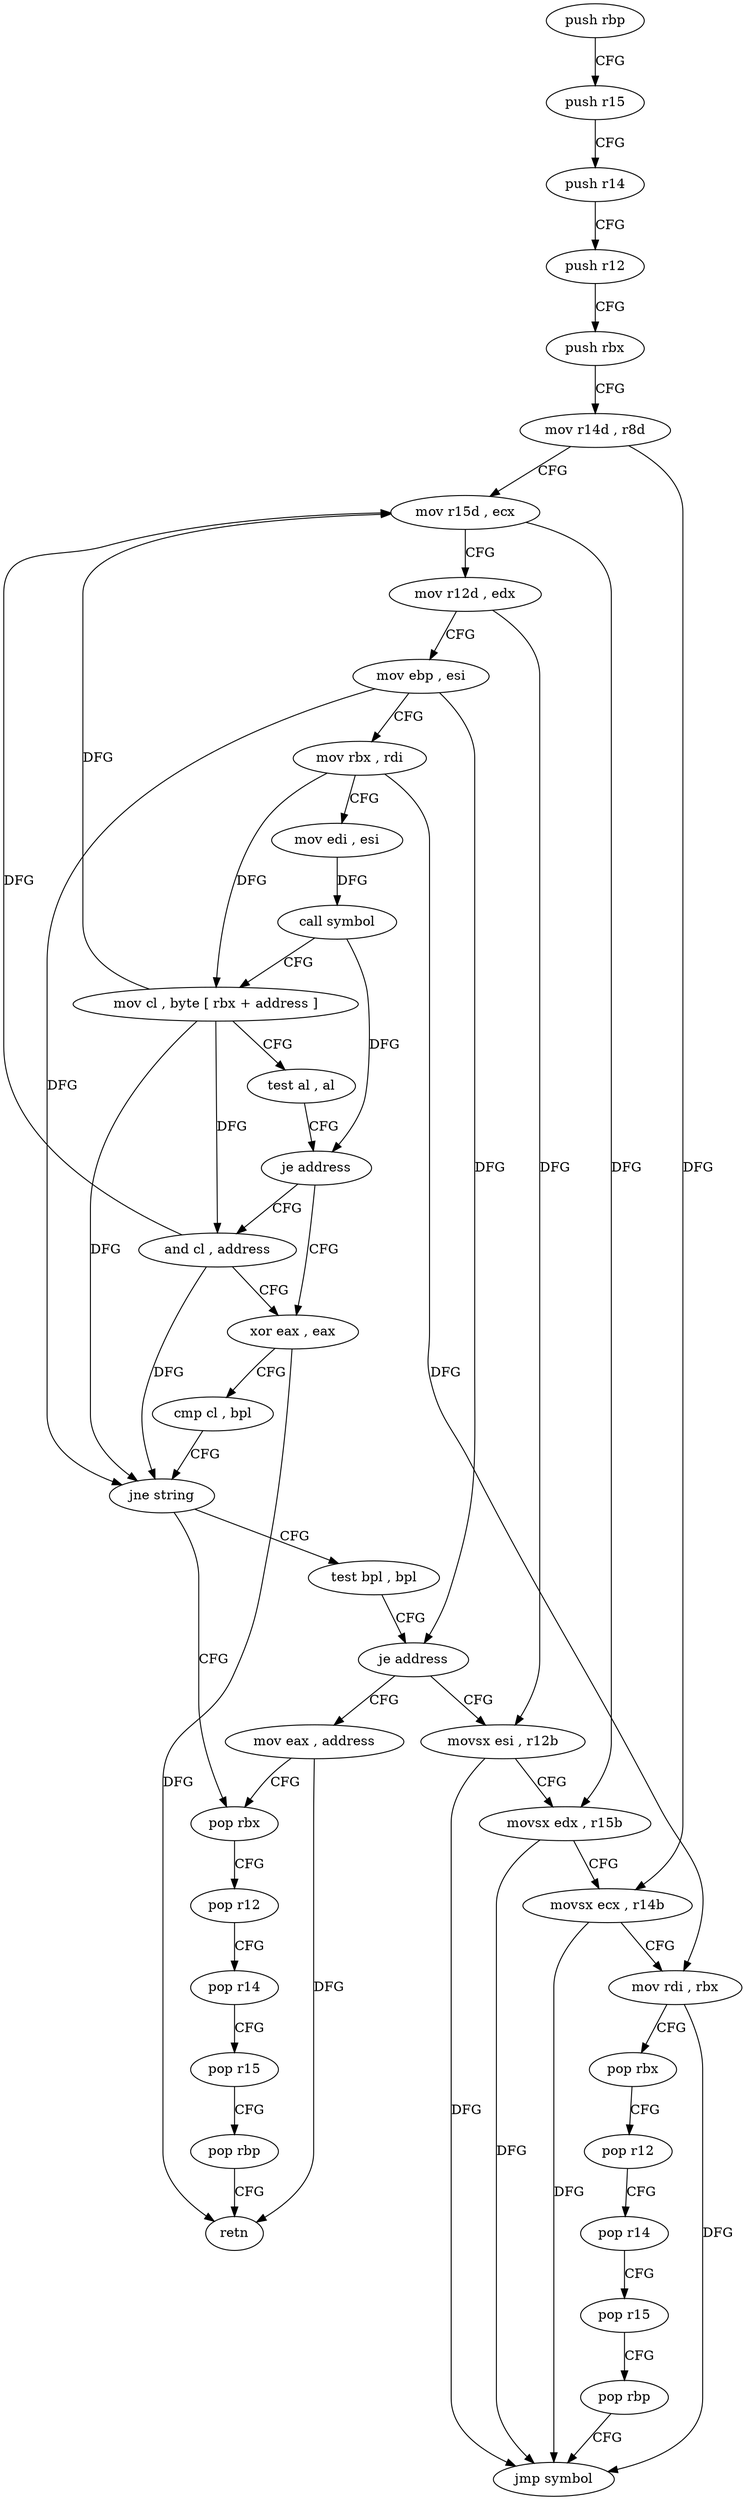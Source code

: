 digraph "func" {
"4212192" [label = "push rbp" ]
"4212193" [label = "push r15" ]
"4212195" [label = "push r14" ]
"4212197" [label = "push r12" ]
"4212199" [label = "push rbx" ]
"4212200" [label = "mov r14d , r8d" ]
"4212203" [label = "mov r15d , ecx" ]
"4212206" [label = "mov r12d , edx" ]
"4212209" [label = "mov ebp , esi" ]
"4212211" [label = "mov rbx , rdi" ]
"4212214" [label = "mov edi , esi" ]
"4212216" [label = "call symbol" ]
"4212221" [label = "mov cl , byte [ rbx + address ]" ]
"4212224" [label = "test al , al" ]
"4212226" [label = "je address" ]
"4212231" [label = "xor eax , eax" ]
"4212228" [label = "and cl , address" ]
"4212233" [label = "cmp cl , bpl" ]
"4212236" [label = "jne string" ]
"4212273" [label = "pop rbx" ]
"4212238" [label = "test bpl , bpl" ]
"4212274" [label = "pop r12" ]
"4212276" [label = "pop r14" ]
"4212278" [label = "pop r15" ]
"4212280" [label = "pop rbp" ]
"4212281" [label = "retn" ]
"4212241" [label = "je address" ]
"4212268" [label = "mov eax , address" ]
"4212243" [label = "movsx esi , r12b" ]
"4212247" [label = "movsx edx , r15b" ]
"4212251" [label = "movsx ecx , r14b" ]
"4212255" [label = "mov rdi , rbx" ]
"4212258" [label = "pop rbx" ]
"4212259" [label = "pop r12" ]
"4212261" [label = "pop r14" ]
"4212263" [label = "pop r15" ]
"4212265" [label = "pop rbp" ]
"4212266" [label = "jmp symbol" ]
"4212192" -> "4212193" [ label = "CFG" ]
"4212193" -> "4212195" [ label = "CFG" ]
"4212195" -> "4212197" [ label = "CFG" ]
"4212197" -> "4212199" [ label = "CFG" ]
"4212199" -> "4212200" [ label = "CFG" ]
"4212200" -> "4212203" [ label = "CFG" ]
"4212200" -> "4212251" [ label = "DFG" ]
"4212203" -> "4212206" [ label = "CFG" ]
"4212203" -> "4212247" [ label = "DFG" ]
"4212206" -> "4212209" [ label = "CFG" ]
"4212206" -> "4212243" [ label = "DFG" ]
"4212209" -> "4212211" [ label = "CFG" ]
"4212209" -> "4212236" [ label = "DFG" ]
"4212209" -> "4212241" [ label = "DFG" ]
"4212211" -> "4212214" [ label = "CFG" ]
"4212211" -> "4212221" [ label = "DFG" ]
"4212211" -> "4212255" [ label = "DFG" ]
"4212214" -> "4212216" [ label = "DFG" ]
"4212216" -> "4212221" [ label = "CFG" ]
"4212216" -> "4212226" [ label = "DFG" ]
"4212221" -> "4212224" [ label = "CFG" ]
"4212221" -> "4212203" [ label = "DFG" ]
"4212221" -> "4212236" [ label = "DFG" ]
"4212221" -> "4212228" [ label = "DFG" ]
"4212224" -> "4212226" [ label = "CFG" ]
"4212226" -> "4212231" [ label = "CFG" ]
"4212226" -> "4212228" [ label = "CFG" ]
"4212231" -> "4212233" [ label = "CFG" ]
"4212231" -> "4212281" [ label = "DFG" ]
"4212228" -> "4212231" [ label = "CFG" ]
"4212228" -> "4212203" [ label = "DFG" ]
"4212228" -> "4212236" [ label = "DFG" ]
"4212233" -> "4212236" [ label = "CFG" ]
"4212236" -> "4212273" [ label = "CFG" ]
"4212236" -> "4212238" [ label = "CFG" ]
"4212273" -> "4212274" [ label = "CFG" ]
"4212238" -> "4212241" [ label = "CFG" ]
"4212274" -> "4212276" [ label = "CFG" ]
"4212276" -> "4212278" [ label = "CFG" ]
"4212278" -> "4212280" [ label = "CFG" ]
"4212280" -> "4212281" [ label = "CFG" ]
"4212241" -> "4212268" [ label = "CFG" ]
"4212241" -> "4212243" [ label = "CFG" ]
"4212268" -> "4212273" [ label = "CFG" ]
"4212268" -> "4212281" [ label = "DFG" ]
"4212243" -> "4212247" [ label = "CFG" ]
"4212243" -> "4212266" [ label = "DFG" ]
"4212247" -> "4212251" [ label = "CFG" ]
"4212247" -> "4212266" [ label = "DFG" ]
"4212251" -> "4212255" [ label = "CFG" ]
"4212251" -> "4212266" [ label = "DFG" ]
"4212255" -> "4212258" [ label = "CFG" ]
"4212255" -> "4212266" [ label = "DFG" ]
"4212258" -> "4212259" [ label = "CFG" ]
"4212259" -> "4212261" [ label = "CFG" ]
"4212261" -> "4212263" [ label = "CFG" ]
"4212263" -> "4212265" [ label = "CFG" ]
"4212265" -> "4212266" [ label = "CFG" ]
}
